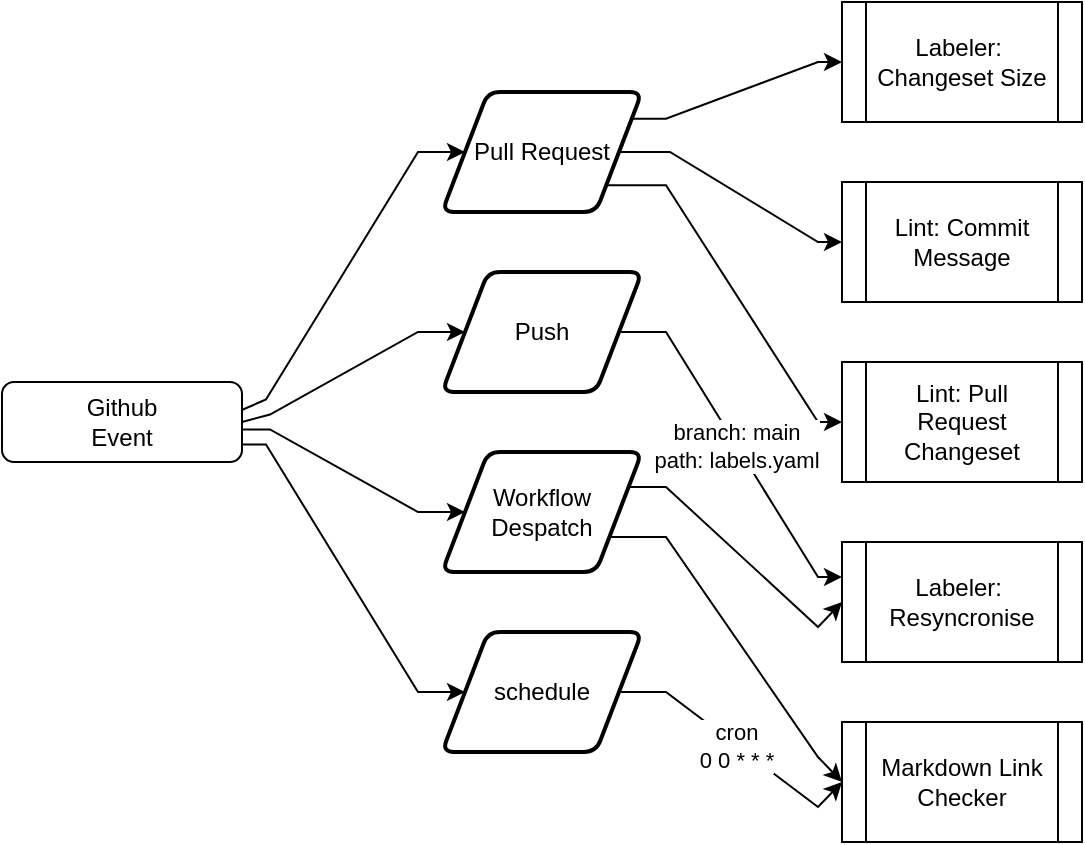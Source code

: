 <mxfile version="19.0.3" type="device" pages="5"><diagram id="C5RBs43oDa-KdzZeNtuy" name="Overview"><mxGraphModel dx="975" dy="1034" grid="0" gridSize="10" guides="1" tooltips="1" connect="1" arrows="1" fold="1" page="1" pageScale="1" pageWidth="827" pageHeight="1169" math="0" shadow="0"><root><mxCell id="WIyWlLk6GJQsqaUBKTNV-0"/><mxCell id="WIyWlLk6GJQsqaUBKTNV-1" parent="WIyWlLk6GJQsqaUBKTNV-0"/><mxCell id="PkTIUtVD5YGyFh7GngUB-5" style="edgeStyle=orthogonalEdgeStyle;rounded=0;orthogonalLoop=1;jettySize=auto;html=1;exitX=0.5;exitY=1;exitDx=0;exitDy=0;entryX=0;entryY=0.5;entryDx=0;entryDy=0;noEdgeStyle=1;orthogonal=1;" edge="1" parent="WIyWlLk6GJQsqaUBKTNV-1" source="WIyWlLk6GJQsqaUBKTNV-3" target="PkTIUtVD5YGyFh7GngUB-4"><mxGeometry relative="1" as="geometry"><Array as="points"><mxPoint x="132" y="198.75"/><mxPoint x="208" y="75"/></Array></mxGeometry></mxCell><mxCell id="PkTIUtVD5YGyFh7GngUB-8" style="edgeStyle=orthogonalEdgeStyle;rounded=0;orthogonalLoop=1;jettySize=auto;html=1;entryX=0;entryY=0.5;entryDx=0;entryDy=0;noEdgeStyle=1;orthogonal=1;" edge="1" parent="WIyWlLk6GJQsqaUBKTNV-1" source="WIyWlLk6GJQsqaUBKTNV-3" target="PkTIUtVD5YGyFh7GngUB-7"><mxGeometry relative="1" as="geometry"><Array as="points"><mxPoint x="134" y="213.75"/><mxPoint x="208" y="255"/></Array></mxGeometry></mxCell><mxCell id="PkTIUtVD5YGyFh7GngUB-11" style="edgeStyle=orthogonalEdgeStyle;rounded=0;orthogonalLoop=1;jettySize=auto;html=1;exitX=1;exitY=0.5;exitDx=0;exitDy=0;entryX=0;entryY=0.5;entryDx=0;entryDy=0;noEdgeStyle=1;orthogonal=1;" edge="1" parent="WIyWlLk6GJQsqaUBKTNV-1" source="WIyWlLk6GJQsqaUBKTNV-3" target="PkTIUtVD5YGyFh7GngUB-10"><mxGeometry relative="1" as="geometry"><Array as="points"><mxPoint x="134" y="206.25"/><mxPoint x="208" y="165"/></Array></mxGeometry></mxCell><mxCell id="u2N10uERj0vVruHcF4d_-3" style="edgeStyle=orthogonalEdgeStyle;rounded=0;orthogonalLoop=1;jettySize=auto;html=1;entryX=0;entryY=0.5;entryDx=0;entryDy=0;noEdgeStyle=1;orthogonal=1;" edge="1" parent="WIyWlLk6GJQsqaUBKTNV-1" source="WIyWlLk6GJQsqaUBKTNV-3" target="u2N10uERj0vVruHcF4d_-0"><mxGeometry relative="1" as="geometry"><Array as="points"><mxPoint x="132" y="221.25"/><mxPoint x="208" y="345"/></Array></mxGeometry></mxCell><mxCell id="WIyWlLk6GJQsqaUBKTNV-3" value="Github&lt;br&gt;Event" style="rounded=1;whiteSpace=wrap;html=1;fontSize=12;glass=0;strokeWidth=1;shadow=0;" parent="WIyWlLk6GJQsqaUBKTNV-1" vertex="1"><mxGeometry y="190" width="120" height="40" as="geometry"/></mxCell><mxCell id="9cFLeuIMOTLVO7PfibYA-1" value="Labeler:&amp;nbsp; Changeset Size" style="shape=process;whiteSpace=wrap;html=1;backgroundOutline=1;" vertex="1" parent="WIyWlLk6GJQsqaUBKTNV-1"><mxGeometry x="420" width="120" height="60" as="geometry"/></mxCell><mxCell id="PkTIUtVD5YGyFh7GngUB-2" value="Labeler:&amp;nbsp; Resyncronise" style="shape=process;whiteSpace=wrap;html=1;backgroundOutline=1;" vertex="1" parent="WIyWlLk6GJQsqaUBKTNV-1"><mxGeometry x="420" y="270" width="120" height="60" as="geometry"/></mxCell><mxCell id="PkTIUtVD5YGyFh7GngUB-6" style="edgeStyle=orthogonalEdgeStyle;rounded=0;orthogonalLoop=1;jettySize=auto;html=1;entryX=0;entryY=0.5;entryDx=0;entryDy=0;noEdgeStyle=1;orthogonal=1;" edge="1" parent="WIyWlLk6GJQsqaUBKTNV-1" source="PkTIUtVD5YGyFh7GngUB-4" target="9cFLeuIMOTLVO7PfibYA-1"><mxGeometry relative="1" as="geometry"><Array as="points"><mxPoint x="332" y="58.333"/><mxPoint x="408" y="30"/></Array></mxGeometry></mxCell><mxCell id="FGODgeRx0BsYhuYJ8aXl-1" style="edgeStyle=orthogonalEdgeStyle;rounded=0;orthogonalLoop=1;jettySize=auto;html=1;entryX=0;entryY=0.5;entryDx=0;entryDy=0;noEdgeStyle=1;orthogonal=1;" edge="1" parent="WIyWlLk6GJQsqaUBKTNV-1" source="PkTIUtVD5YGyFh7GngUB-4" target="FGODgeRx0BsYhuYJ8aXl-0"><mxGeometry relative="1" as="geometry"><Array as="points"><mxPoint x="334" y="75"/><mxPoint x="408" y="120"/></Array></mxGeometry></mxCell><mxCell id="iob1wujPfni0t88L2fHH-1" style="edgeStyle=orthogonalEdgeStyle;rounded=0;orthogonalLoop=1;jettySize=auto;html=1;entryX=0;entryY=0.5;entryDx=0;entryDy=0;noEdgeStyle=1;orthogonal=1;" edge="1" parent="WIyWlLk6GJQsqaUBKTNV-1" source="PkTIUtVD5YGyFh7GngUB-4" target="iob1wujPfni0t88L2fHH-0"><mxGeometry relative="1" as="geometry"><Array as="points"><mxPoint x="332" y="91.667"/><mxPoint x="408" y="210"/></Array></mxGeometry></mxCell><mxCell id="PkTIUtVD5YGyFh7GngUB-4" value="Pull Request" style="shape=parallelogram;html=1;strokeWidth=2;perimeter=parallelogramPerimeter;whiteSpace=wrap;rounded=1;arcSize=12;size=0.23;" vertex="1" parent="WIyWlLk6GJQsqaUBKTNV-1"><mxGeometry x="220" y="45" width="100" height="60" as="geometry"/></mxCell><mxCell id="PkTIUtVD5YGyFh7GngUB-9" style="edgeStyle=orthogonalEdgeStyle;rounded=0;orthogonalLoop=1;jettySize=auto;html=1;entryX=0;entryY=0.5;entryDx=0;entryDy=0;noEdgeStyle=1;orthogonal=1;" edge="1" parent="WIyWlLk6GJQsqaUBKTNV-1" source="PkTIUtVD5YGyFh7GngUB-7" target="PkTIUtVD5YGyFh7GngUB-2"><mxGeometry relative="1" as="geometry"><Array as="points"><mxPoint x="332" y="242.5"/><mxPoint x="408" y="312.5"/></Array></mxGeometry></mxCell><mxCell id="u2N10uERj0vVruHcF4d_-5" style="edgeStyle=orthogonalEdgeStyle;rounded=0;orthogonalLoop=1;jettySize=auto;html=1;entryX=0;entryY=0.5;entryDx=0;entryDy=0;noEdgeStyle=1;orthogonal=1;" edge="1" parent="WIyWlLk6GJQsqaUBKTNV-1" source="PkTIUtVD5YGyFh7GngUB-7" target="u2N10uERj0vVruHcF4d_-1"><mxGeometry relative="1" as="geometry"><Array as="points"><mxPoint x="332" y="267.5"/><mxPoint x="408" y="377.5"/></Array></mxGeometry></mxCell><mxCell id="PkTIUtVD5YGyFh7GngUB-7" value="Workflow Despatch" style="shape=parallelogram;html=1;strokeWidth=2;perimeter=parallelogramPerimeter;whiteSpace=wrap;rounded=1;arcSize=12;size=0.23;" vertex="1" parent="WIyWlLk6GJQsqaUBKTNV-1"><mxGeometry x="220" y="225" width="100" height="60" as="geometry"/></mxCell><mxCell id="PkTIUtVD5YGyFh7GngUB-12" value="branch: main&lt;br&gt;path: labels.yaml" style="edgeStyle=orthogonalEdgeStyle;rounded=0;orthogonalLoop=1;jettySize=auto;html=1;noEdgeStyle=1;orthogonal=1;" edge="1" parent="WIyWlLk6GJQsqaUBKTNV-1" source="PkTIUtVD5YGyFh7GngUB-10" target="PkTIUtVD5YGyFh7GngUB-2"><mxGeometry relative="1" as="geometry"><Array as="points"><mxPoint x="332" y="165"/><mxPoint x="408" y="287.5"/></Array></mxGeometry></mxCell><mxCell id="PkTIUtVD5YGyFh7GngUB-10" value="Push" style="shape=parallelogram;html=1;strokeWidth=2;perimeter=parallelogramPerimeter;whiteSpace=wrap;rounded=1;arcSize=12;size=0.23;" vertex="1" parent="WIyWlLk6GJQsqaUBKTNV-1"><mxGeometry x="220" y="135" width="100" height="60" as="geometry"/></mxCell><mxCell id="u2N10uERj0vVruHcF4d_-2" value="cron&lt;br&gt;0 0 * * *" style="edgeStyle=orthogonalEdgeStyle;rounded=0;orthogonalLoop=1;jettySize=auto;html=1;entryX=0;entryY=0.5;entryDx=0;entryDy=0;noEdgeStyle=1;orthogonal=1;" edge="1" parent="WIyWlLk6GJQsqaUBKTNV-1" source="u2N10uERj0vVruHcF4d_-0" target="u2N10uERj0vVruHcF4d_-1"><mxGeometry relative="1" as="geometry"><Array as="points"><mxPoint x="332" y="345"/><mxPoint x="408" y="402.5"/></Array></mxGeometry></mxCell><mxCell id="u2N10uERj0vVruHcF4d_-0" value="schedule" style="shape=parallelogram;html=1;strokeWidth=2;perimeter=parallelogramPerimeter;whiteSpace=wrap;rounded=1;arcSize=12;size=0.23;" vertex="1" parent="WIyWlLk6GJQsqaUBKTNV-1"><mxGeometry x="220" y="315" width="100" height="60" as="geometry"/></mxCell><mxCell id="u2N10uERj0vVruHcF4d_-1" value="Markdown Link Checker" style="shape=process;whiteSpace=wrap;html=1;backgroundOutline=1;" vertex="1" parent="WIyWlLk6GJQsqaUBKTNV-1"><mxGeometry x="420" y="360" width="120" height="60" as="geometry"/></mxCell><mxCell id="FGODgeRx0BsYhuYJ8aXl-0" value="Lint: Commit Message" style="shape=process;whiteSpace=wrap;html=1;backgroundOutline=1;" vertex="1" parent="WIyWlLk6GJQsqaUBKTNV-1"><mxGeometry x="420" y="90" width="120" height="60" as="geometry"/></mxCell><mxCell id="iob1wujPfni0t88L2fHH-0" value="Lint: Pull Request Changeset" style="shape=process;whiteSpace=wrap;html=1;backgroundOutline=1;" vertex="1" parent="WIyWlLk6GJQsqaUBKTNV-1"><mxGeometry x="420" y="180" width="120" height="60" as="geometry"/></mxCell></root></mxGraphModel></diagram><diagram id="LzLYqmNk2O3QqsD9NLQT" name="Labeler: Changeset Size"><mxGraphModel dx="1802" dy="2203" grid="1" gridSize="10" guides="1" tooltips="1" connect="1" arrows="1" fold="1" page="1" pageScale="1" pageWidth="827" pageHeight="1169" math="0" shadow="0"><root><mxCell id="0"/><mxCell id="1" parent="0"/><mxCell id="v6_9WCEc3TdS9zoGlgJ8-3" value="" style="edgeStyle=orthogonalEdgeStyle;rounded=0;orthogonalLoop=1;jettySize=auto;html=1;noEdgeStyle=1;orthogonal=1;" edge="1" parent="1" source="v6_9WCEc3TdS9zoGlgJ8-1" target="v6_9WCEc3TdS9zoGlgJ8-2"><mxGeometry relative="1" as="geometry"><Array as="points"><mxPoint x="112" y="50"/><mxPoint x="188" y="50"/></Array></mxGeometry></mxCell><mxCell id="v6_9WCEc3TdS9zoGlgJ8-1" value="Labeler: Changeset Size" style="strokeWidth=2;html=1;shape=mxgraph.flowchart.start_2;whiteSpace=wrap;" vertex="1" parent="1"><mxGeometry width="100" height="100" as="geometry"/></mxCell><mxCell id="v6_9WCEc3TdS9zoGlgJ8-5" value="" style="edgeStyle=orthogonalEdgeStyle;rounded=0;orthogonalLoop=1;jettySize=auto;html=1;noEdgeStyle=1;orthogonal=1;" edge="1" parent="1" source="v6_9WCEc3TdS9zoGlgJ8-2" target="v6_9WCEc3TdS9zoGlgJ8-4"><mxGeometry relative="1" as="geometry"><Array as="points"><mxPoint x="332" y="50"/><mxPoint x="408" y="50"/></Array></mxGeometry></mxCell><mxCell id="v6_9WCEc3TdS9zoGlgJ8-2" value="Labeler&lt;br&gt;&lt;i&gt;actions/labeler&lt;/i&gt;" style="whiteSpace=wrap;html=1;strokeWidth=2;" vertex="1" parent="1"><mxGeometry x="200" y="20" width="120" height="60" as="geometry"/></mxCell><mxCell id="v6_9WCEc3TdS9zoGlgJ8-4" value="Label Size&lt;br&gt;&lt;i&gt;pascalgn/size-label-action&lt;/i&gt;" style="whiteSpace=wrap;html=1;strokeWidth=2;" vertex="1" parent="1"><mxGeometry x="420" y="20" width="120" height="60" as="geometry"/></mxCell></root></mxGraphModel></diagram><diagram id="l9u6gvNul5mY-XIaI3UE" name="Labels: Resyncronise"><mxGraphModel dx="1802" dy="2203" grid="1" gridSize="10" guides="1" tooltips="1" connect="1" arrows="1" fold="1" page="1" pageScale="1" pageWidth="827" pageHeight="1169" math="0" shadow="0"><root><mxCell id="0"/><mxCell id="1" parent="0"/><mxCell id="nbfKK3yD58QHtVNCUeMW-1" value="" style="edgeStyle=orthogonalEdgeStyle;rounded=0;orthogonalLoop=1;jettySize=auto;html=1;noEdgeStyle=1;orthogonal=1;" edge="1" parent="1" source="nbfKK3yD58QHtVNCUeMW-2" target="nbfKK3yD58QHtVNCUeMW-4"><mxGeometry relative="1" as="geometry"><Array as="points"><mxPoint x="112" y="50"/><mxPoint x="188" y="50"/></Array></mxGeometry></mxCell><mxCell id="nbfKK3yD58QHtVNCUeMW-2" value="Labeler: Resyncronise" style="strokeWidth=2;html=1;shape=mxgraph.flowchart.start_2;whiteSpace=wrap;" vertex="1" parent="1"><mxGeometry width="100" height="100" as="geometry"/></mxCell><mxCell id="nbfKK3yD58QHtVNCUeMW-3" value="" style="edgeStyle=orthogonalEdgeStyle;rounded=0;orthogonalLoop=1;jettySize=auto;html=1;noEdgeStyle=1;orthogonal=1;" edge="1" parent="1" source="nbfKK3yD58QHtVNCUeMW-4" target="nbfKK3yD58QHtVNCUeMW-5"><mxGeometry relative="1" as="geometry"><Array as="points"><mxPoint x="332" y="50"/><mxPoint x="408" y="50"/></Array></mxGeometry></mxCell><mxCell id="nbfKK3yD58QHtVNCUeMW-4" value="Labeler&lt;br&gt;&lt;i&gt;actions/checkout&lt;/i&gt;" style="whiteSpace=wrap;html=1;strokeWidth=2;" vertex="1" parent="1"><mxGeometry x="200" y="20" width="120" height="60" as="geometry"/></mxCell><mxCell id="nbfKK3yD58QHtVNCUeMW-5" value="Sync Labels&lt;br&gt;&lt;i&gt;EndBug/label-sync&lt;/i&gt;" style="whiteSpace=wrap;html=1;strokeWidth=2;" vertex="1" parent="1"><mxGeometry x="420" y="20" width="120" height="60" as="geometry"/></mxCell></root></mxGraphModel></diagram><diagram id="hhisb7F9B_X-xr6MLv0E" name="Markdown Link Checker"><mxGraphModel dx="1802" dy="2203" grid="1" gridSize="10" guides="1" tooltips="1" connect="1" arrows="1" fold="1" page="1" pageScale="1" pageWidth="827" pageHeight="1169" math="0" shadow="0"><root><mxCell id="0"/><mxCell id="1" parent="0"/><mxCell id="t5-0ATB8lUM9icIaMKb3-1" value="" style="edgeStyle=orthogonalEdgeStyle;rounded=0;orthogonalLoop=1;jettySize=auto;html=1;noEdgeStyle=1;orthogonal=1;" edge="1" parent="1" source="t5-0ATB8lUM9icIaMKb3-2" target="t5-0ATB8lUM9icIaMKb3-4"><mxGeometry relative="1" as="geometry"><Array as="points"><mxPoint x="112" y="50"/><mxPoint x="188" y="50"/></Array></mxGeometry></mxCell><mxCell id="t5-0ATB8lUM9icIaMKb3-2" value="Markdown Link Checker" style="strokeWidth=2;html=1;shape=mxgraph.flowchart.start_2;whiteSpace=wrap;" vertex="1" parent="1"><mxGeometry width="100" height="100" as="geometry"/></mxCell><mxCell id="t5-0ATB8lUM9icIaMKb3-3" value="" style="edgeStyle=orthogonalEdgeStyle;rounded=0;orthogonalLoop=1;jettySize=auto;html=1;noEdgeStyle=1;orthogonal=1;" edge="1" parent="1" source="t5-0ATB8lUM9icIaMKb3-4" target="t5-0ATB8lUM9icIaMKb3-5"><mxGeometry relative="1" as="geometry"><Array as="points"><mxPoint x="332" y="50"/><mxPoint x="408" y="50"/></Array></mxGeometry></mxCell><mxCell id="t5-0ATB8lUM9icIaMKb3-4" value="Checkout&lt;br&gt;&lt;i&gt;actions/checkout&lt;/i&gt;" style="whiteSpace=wrap;html=1;strokeWidth=2;" vertex="1" parent="1"><mxGeometry x="200" y="20" width="120" height="60" as="geometry"/></mxCell><mxCell id="t5-0ATB8lUM9icIaMKb3-7" value="" style="edgeStyle=orthogonalEdgeStyle;rounded=0;orthogonalLoop=1;jettySize=auto;html=1;noEdgeStyle=1;orthogonal=1;" edge="1" parent="1" source="t5-0ATB8lUM9icIaMKb3-5" target="t5-0ATB8lUM9icIaMKb3-6"><mxGeometry relative="1" as="geometry"><Array as="points"><mxPoint x="552" y="50"/><mxPoint x="628" y="50"/></Array></mxGeometry></mxCell><mxCell id="t5-0ATB8lUM9icIaMKb3-5" value="Link Checker&lt;br&gt;&lt;i&gt;lycheeverse/lychee-action&lt;/i&gt;" style="whiteSpace=wrap;html=1;strokeWidth=2;" vertex="1" parent="1"><mxGeometry x="420" y="20" width="120" height="60" as="geometry"/></mxCell><mxCell id="t5-0ATB8lUM9icIaMKb3-9" value="" style="edgeStyle=orthogonalEdgeStyle;rounded=0;orthogonalLoop=1;jettySize=auto;html=1;noEdgeStyle=1;orthogonal=1;" edge="1" parent="1" source="t5-0ATB8lUM9icIaMKb3-6" target="t5-0ATB8lUM9icIaMKb3-8"><mxGeometry relative="1" as="geometry"><Array as="points"><mxPoint x="772" y="50"/><mxPoint x="848" y="50"/></Array></mxGeometry></mxCell><mxCell id="t5-0ATB8lUM9icIaMKb3-6" value="Find Last Open Issue&lt;br&gt;&lt;i&gt;micalevish/last-issue-action&lt;/i&gt;" style="whiteSpace=wrap;html=1;strokeWidth=2;" vertex="1" parent="1"><mxGeometry x="640" y="20" width="120" height="60" as="geometry"/></mxCell><mxCell id="t5-0ATB8lUM9icIaMKb3-8" value="Update Issue Report&lt;br&gt;&lt;i&gt;peter-evans/create-issue-from-file&lt;/i&gt;" style="whiteSpace=wrap;html=1;strokeWidth=2;" vertex="1" parent="1"><mxGeometry x="860" y="20" width="120" height="60" as="geometry"/></mxCell></root></mxGraphModel></diagram><diagram id="TkowhwlIowW5h--cIN9W" name="Lint Commit Messages"><mxGraphModel dx="1802" dy="2203" grid="1" gridSize="10" guides="1" tooltips="1" connect="1" arrows="1" fold="1" page="1" pageScale="1" pageWidth="827" pageHeight="1169" math="0" shadow="0"><root><mxCell id="0"/><mxCell id="1" parent="0"/><mxCell id="clSSFAqd0EBzdKRkTxCG-1" value="" style="edgeStyle=orthogonalEdgeStyle;rounded=0;orthogonalLoop=1;jettySize=auto;html=1;noEdgeStyle=1;orthogonal=1;" edge="1" parent="1" source="clSSFAqd0EBzdKRkTxCG-2" target="clSSFAqd0EBzdKRkTxCG-4"><mxGeometry relative="1" as="geometry"><Array as="points"><mxPoint x="112" y="50"/><mxPoint x="188" y="50"/></Array></mxGeometry></mxCell><mxCell id="clSSFAqd0EBzdKRkTxCG-2" value="Lint Commit Messages" style="strokeWidth=2;html=1;shape=mxgraph.flowchart.start_2;whiteSpace=wrap;" vertex="1" parent="1"><mxGeometry width="100" height="100" as="geometry"/></mxCell><mxCell id="clSSFAqd0EBzdKRkTxCG-3" value="" style="edgeStyle=orthogonalEdgeStyle;rounded=0;orthogonalLoop=1;jettySize=auto;html=1;noEdgeStyle=1;orthogonal=1;" edge="1" parent="1" source="clSSFAqd0EBzdKRkTxCG-4" target="clSSFAqd0EBzdKRkTxCG-6"><mxGeometry relative="1" as="geometry"><Array as="points"><mxPoint x="332" y="50"/><mxPoint x="408" y="50"/></Array></mxGeometry></mxCell><mxCell id="clSSFAqd0EBzdKRkTxCG-4" value="Checkout&lt;br&gt;&lt;i&gt;actions/checkout&lt;/i&gt;" style="whiteSpace=wrap;html=1;strokeWidth=2;" vertex="1" parent="1"><mxGeometry x="200" y="20" width="120" height="60" as="geometry"/></mxCell><mxCell id="clSSFAqd0EBzdKRkTxCG-5" value="" style="edgeStyle=orthogonalEdgeStyle;rounded=0;orthogonalLoop=1;jettySize=auto;html=1;noEdgeStyle=1;orthogonal=1;" edge="1" parent="1" source="clSSFAqd0EBzdKRkTxCG-6" target="clSSFAqd0EBzdKRkTxCG-8"><mxGeometry relative="1" as="geometry"><Array as="points"><mxPoint x="552" y="50"/><mxPoint x="628" y="50"/></Array></mxGeometry></mxCell><mxCell id="clSSFAqd0EBzdKRkTxCG-6" value="Commit Linter&lt;br&gt;&lt;i&gt;wagold/commitlint-github-action&lt;/i&gt;" style="whiteSpace=wrap;html=1;strokeWidth=2;" vertex="1" parent="1"><mxGeometry x="420" y="20" width="120" height="60" as="geometry"/></mxCell><mxCell id="clSSFAqd0EBzdKRkTxCG-8" value="Process Lint Resources&lt;br&gt;&lt;i&gt;actions/github-script&lt;/i&gt;" style="whiteSpace=wrap;html=1;strokeWidth=2;" vertex="1" parent="1"><mxGeometry x="640" y="20" width="120" height="60" as="geometry"/></mxCell></root></mxGraphModel></diagram></mxfile>